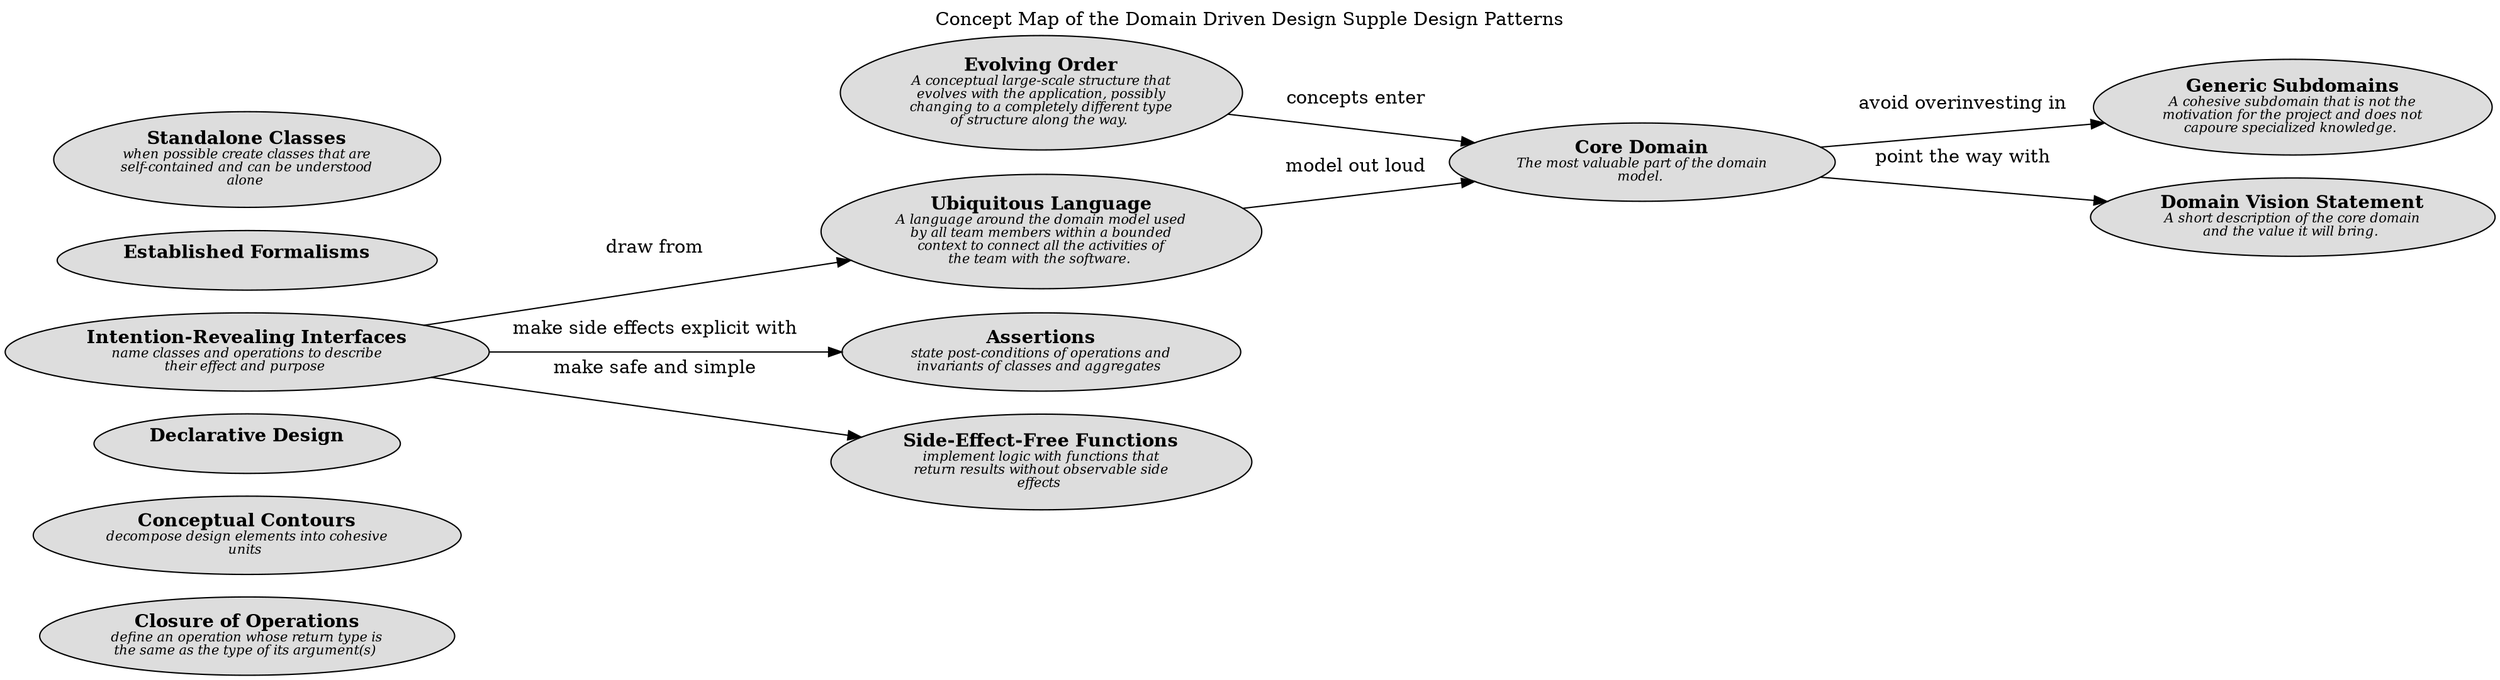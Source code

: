 digraph "Concept Map of the Domain Driven Design Supple Design Patterns" {
  labelloc= "t"
  label="Concept Map of the Domain Driven Design Supple Design Patterns"
  rankdir="LR"

  layout=dot
software_development_domain_driven_design_supple_design__closure_of_operations [shape=ellipse style=filled fillcolor="#dddddd" label=<<B>Closure of Operations</B><BR/><FONT POINT-SIZE="10"><I>define an operation whose return type is<BR/>the same as the type of its argument(s) </I></FONT>>]
software_development_domain_driven_design_supple_design__conceptual_contours [shape=ellipse style=filled fillcolor="#dddddd" label=<<B>Conceptual Contours</B><BR/><FONT POINT-SIZE="10"><I>decompose design elements into cohesive<BR/>units </I></FONT>>]
software_development_domain_driven_design_supple_design__declarative_design [shape=ellipse style=filled fillcolor="#dddddd" label=<<B>Declarative Design</B><BR/><FONT POINT-SIZE="10"><I> </I></FONT>>]
software_development_domain_driven_design_large_scale_structure__c_evolving_order [shape=ellipse style=filled fillcolor="#dddddd" label=<<B>Evolving Order</B><BR/><FONT POINT-SIZE="10"><I>A conceptual large-scale structure that<BR/>evolves with the application, possibly<BR/>changing to a completely different type<BR/>of structure along the way. </I></FONT>>]
software_development_domain_driven_design_supple_design__intention_revealing_interfaces [shape=ellipse style=filled fillcolor="#dddddd" label=<<B>Intention-Revealing Interfaces</B><BR/><FONT POINT-SIZE="10"><I>name classes and operations to describe<BR/>their effect and purpose </I></FONT>>]
software_development_domain_driven_design_modelling__c_ubiquitous_language [shape=ellipse style=filled fillcolor="#dddddd" label=<<B>Ubiquitous Language</B><BR/><FONT POINT-SIZE="10"><I>A language around the domain model used<BR/>by all team members within a bounded<BR/>context to connect all the activities of<BR/>the team with the software. </I></FONT>>]
software_development_domain_driven_design_distillation__c_core_domain [shape=ellipse style=filled fillcolor="#dddddd" label=<<B>Core Domain</B><BR/><FONT POINT-SIZE="10"><I>The most valuable part of the domain<BR/>model. </I></FONT>>]
software_development_domain_driven_design_supple_design__assertions [shape=ellipse style=filled fillcolor="#dddddd" label=<<B>Assertions</B><BR/><FONT POINT-SIZE="10"><I>state post-conditions of operations and<BR/>invariants of classes and aggregates </I></FONT>>]
software_development_domain_driven_design_supple_design__established_formalisms [shape=ellipse style=filled fillcolor="#dddddd" label=<<B>Established Formalisms</B><BR/><FONT POINT-SIZE="10"><I> </I></FONT>>]
software_development_domain_driven_design_distillation__c_generic_subdomains [shape=ellipse style=filled fillcolor="#dddddd" label=<<B>Generic Subdomains</B><BR/><FONT POINT-SIZE="10"><I>A cohesive subdomain that is not the<BR/>motivation for the project and does not<BR/>capoure specialized knowledge. </I></FONT>>]
software_development_domain_driven_design_distillation__c_domain_vision_statement [shape=ellipse style=filled fillcolor="#dddddd" label=<<B>Domain Vision Statement</B><BR/><FONT POINT-SIZE="10"><I>A short description of the core domain<BR/>and the value it will bring. </I></FONT>>]
software_development_domain_driven_design_supple_design__standalone_classes [shape=ellipse style=filled fillcolor="#dddddd" label=<<B>Standalone Classes</B><BR/><FONT POINT-SIZE="10"><I>when possible create classes that are<BR/>self-contained and can be understood<BR/>alone </I></FONT>>]
software_development_domain_driven_design_supple_design__side_effect_free_functions [shape=ellipse style=filled fillcolor="#dddddd" label=<<B>Side-Effect-Free Functions</B><BR/><FONT POINT-SIZE="10"><I>implement logic with functions that<BR/>return results without observable side<BR/>effects </I></FONT>>]
 
software_development_domain_driven_design_modelling__c_ubiquitous_language -> software_development_domain_driven_design_distillation__c_core_domain [label=<model out loud<BR/><FONT POINT-SIZE="10"><I> </I></FONT>>]
software_development_domain_driven_design_distillation__c_core_domain -> software_development_domain_driven_design_distillation__c_generic_subdomains [label=<avoid overinvesting in<BR/><FONT POINT-SIZE="10"><I> </I></FONT>>]
software_development_domain_driven_design_supple_design__intention_revealing_interfaces -> software_development_domain_driven_design_supple_design__assertions [label=<make side effects explicit with<BR/><FONT POINT-SIZE="10"><I> </I></FONT>>]
software_development_domain_driven_design_distillation__c_core_domain -> software_development_domain_driven_design_distillation__c_domain_vision_statement [label=<point the way with<BR/><FONT POINT-SIZE="10"><I> </I></FONT>>]
software_development_domain_driven_design_supple_design__intention_revealing_interfaces -> software_development_domain_driven_design_supple_design__side_effect_free_functions [label=<make safe and simple<BR/><FONT POINT-SIZE="10"><I> </I></FONT>>]
software_development_domain_driven_design_supple_design__intention_revealing_interfaces -> software_development_domain_driven_design_modelling__c_ubiquitous_language [label=<draw from<BR/><FONT POINT-SIZE="10"><I> </I></FONT>>]
software_development_domain_driven_design_large_scale_structure__c_evolving_order -> software_development_domain_driven_design_distillation__c_core_domain [label=<concepts enter<BR/><FONT POINT-SIZE="10"><I> </I></FONT>>]
 
}

// (generated by Overarch with template views/view.dot.cmb)
